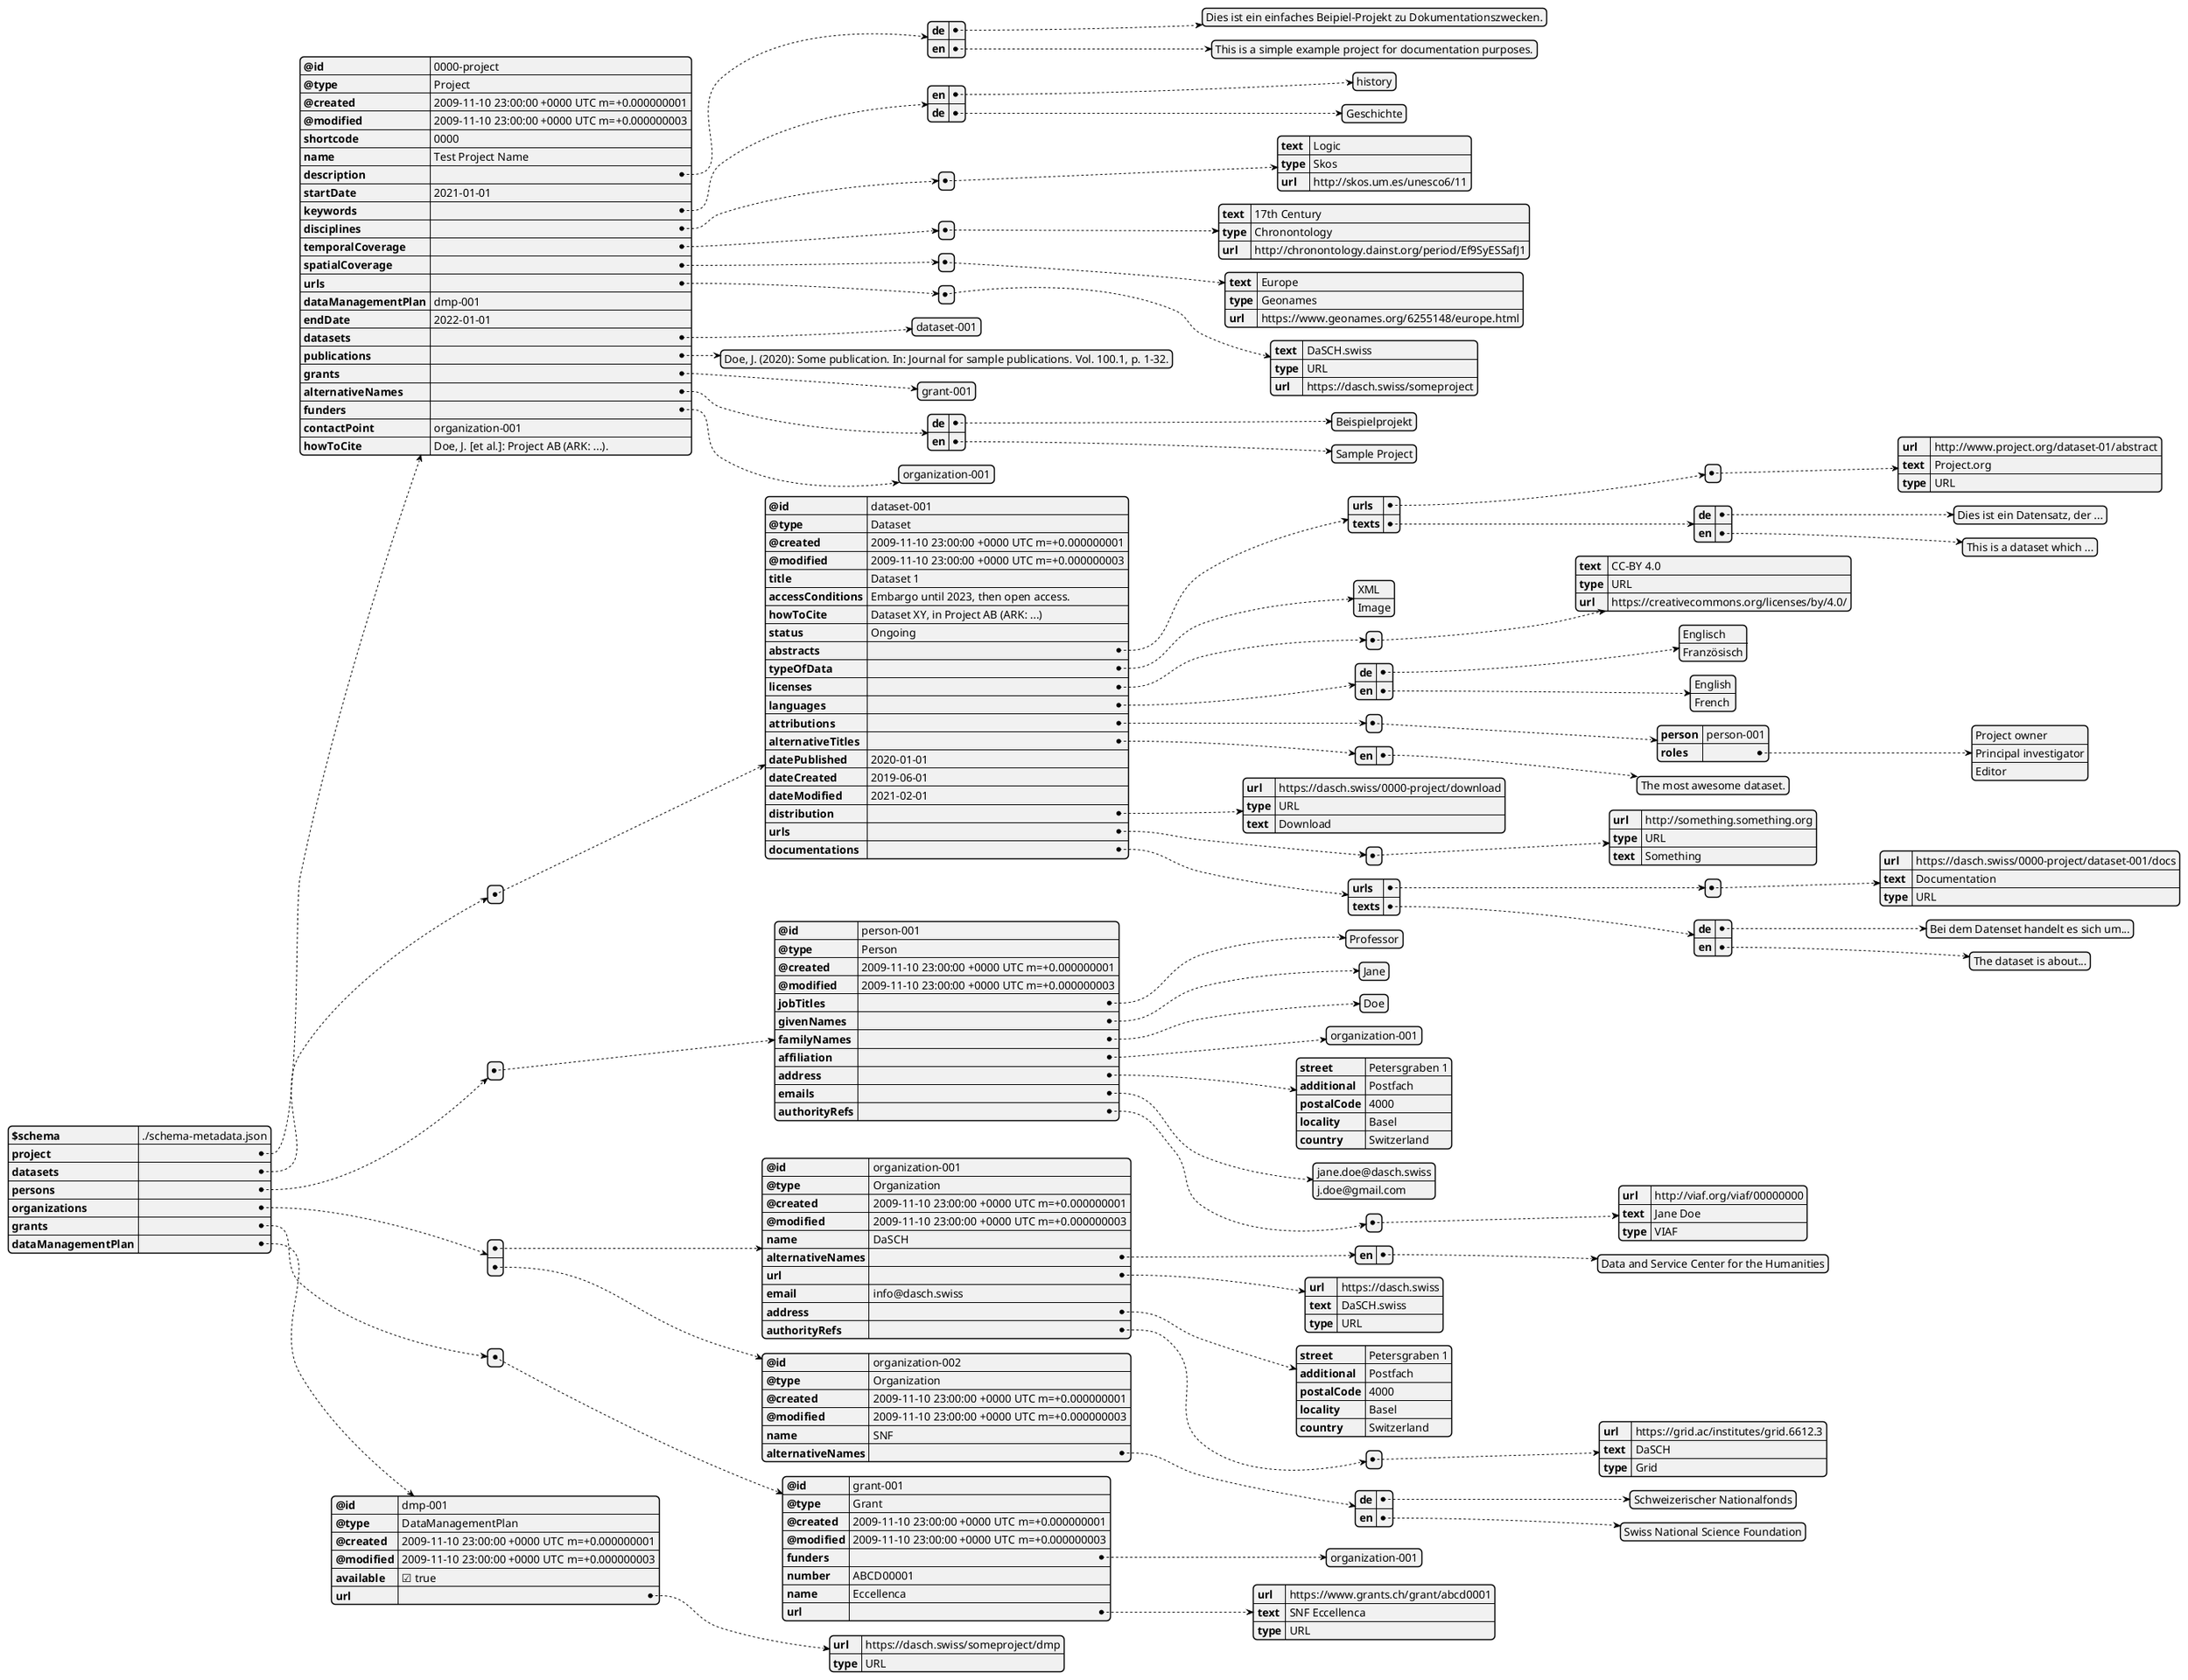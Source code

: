 @startjson API-Example

{
  "$schema": "./schema-metadata.json",
  "project": {
    "@id": "0000-project",
    "@type": "Project",
    "@created": "2009-11-10 23:00:00 +0000 UTC m=+0.000000001",
    "@modified": "2009-11-10 23:00:00 +0000 UTC m=+0.000000003",
    "shortcode": "0000",
    "name": "Test Project Name",
    "description": {
      "de": ["Dies ist ein einfaches Beipiel-Projekt zu Dokumentationszwecken."],
      "en": ["This is a simple example project for documentation purposes."]
    },
    "startDate": "2021-01-01",
    "keywords": {
      "en": [
        "history"
      ],
      "de": [
        "Geschichte"
      ]
    },
    "disciplines": [
      {
        "text": "Logic",
        "type": "Skos",
        "url": "http://skos.um.es/unesco6/11"
      }
    ],
    "temporalCoverage": [
      {
        "text": "17th Century",
        "type": "Chronontology",
        "url": "http://chronontology.dainst.org/period/Ef9SyESSafJ1"
      }
    ],
    "spatialCoverage": [
      {
        "text": "Europe",
        "type": "Geonames",
        "url": "https://www.geonames.org/6255148/europe.html"
      }
    ],
    "urls": [
      {
        "text": "DaSCH.swiss",
        "type": "URL",
        "url": "https://dasch.swiss/someproject"
      }
    ],
    "dataManagementPlan": "dmp-001",
    "endDate": "2022-01-01",
    "datasets": [
      "dataset-001"
    ],
    "publications": [
      "Doe, J. (2020): Some publication. In: Journal for sample publications. Vol. 100.1, p. 1-32."
    ],
    "grants": [
      "grant-001"
    ],
    "alternativeNames": {
      "de": [
        "Beispielprojekt"
      ],
      "en": [
        "Sample Project"
      ]
    },
    "funders": [
      "organization-001"
    ],
    "contactPoint": "organization-001",
    "howToCite": "Doe, J. [et al.]: Project AB (ARK: ...)."
  },
  "datasets": [
    {
      "@id": "dataset-001",
      "@type": "Dataset",
      "@created": "2009-11-10 23:00:00 +0000 UTC m=+0.000000001",
      "@modified": "2009-11-10 23:00:00 +0000 UTC m=+0.000000003",
      "title": "Dataset 1",
      "accessConditions": "Embargo until 2023, then open access.",
      "howToCite": "Dataset XY, in Project AB (ARK: ...)",
      "status": "Ongoing",
      "abstracts": {
        "urls": [
          {
            "url": "http://www.project.org/dataset-01/abstract",
            "text": "Project.org",
            "type": "URL"
          }
        ],
        "texts": {
          "de": [
            "Dies ist ein Datensatz, der ..."
          ],
          "en": [
            "This is a dataset which ..."
          ]
        }
      },
      "typeOfData": [
        "XML",
        "Image"
      ],
      "licenses": [
        {
          "text": "CC-BY 4.0",
          "type": "URL",
          "url": "https://creativecommons.org/licenses/by/4.0/"
        }
      ],
      "languages": {
        "de": [
          "Englisch",
          "Französisch"
        ],
        "en": [
          "English",
          "French"
        ]
      },
      "attributions": [
        {
          "person": "person-001",
          "roles": [
            "Project owner",
            "Principal investigator",
            "Editor"
          ]
        }
      ],
      "alternativeTitles": {
        "en": [
          "The most awesome dataset."
        ]
      },
      "datePublished": "2020-01-01",
      "dateCreated": "2019-06-01",
      "dateModified": "2021-02-01",
      "distribution": {
        "url": "https://dasch.swiss/0000-project/download",
        "type": "URL",
        "text": "Download"
      },
      "urls": [
        {
          "url": "http://something.something.org",
          "type": "URL",
          "text": "Something"
        }
      ],
      "documentations": {
        "urls": [
          {
            "url": "https://dasch.swiss/0000-project/dataset-001/docs",
            "text": "Documentation",
            "type": "URL"
          }
        ],
        "texts": {
          "de": [
            "Bei dem Datenset handelt es sich um..."
          ],
          "en": [
            "The dataset is about..."
          ]
        }
      }
    }
  ],
  "persons": [
    {
      "@id": "person-001",
      "@type": "Person",
      "@created": "2009-11-10 23:00:00 +0000 UTC m=+0.000000001",
      "@modified": "2009-11-10 23:00:00 +0000 UTC m=+0.000000003",
      "jobTitles": [
        "Professor"
      ],
      "givenNames": [
        "Jane"
      ],
      "familyNames": [
        "Doe"
      ],
      "affiliation": [
        "organization-001"
      ],
      "address": {
        "street": "Petersgraben 1",
        "additional": "Postfach",
        "postalCode": "4000",
        "locality": "Basel",
        "country": "Switzerland"
      },
      "emails": [
        "jane.doe@dasch.swiss",
        "j.doe@gmail.com"
      ],
      "authorityRefs": [
        {
          "url": "http://viaf.org/viaf/00000000",
          "text": "Jane Doe",
          "type": "VIAF"
        }
      ]
    }
  ],
  "organizations": [
    {
      "@id": "organization-001",
      "@type": "Organization",
      "@created": "2009-11-10 23:00:00 +0000 UTC m=+0.000000001",
      "@modified": "2009-11-10 23:00:00 +0000 UTC m=+0.000000003",
      "name": "DaSCH",
      "alternativeNames": {
        "en": [
          "Data and Service Center for the Humanities"
        ]
      },
      "url": {
        "url": "https://dasch.swiss",
        "text": "DaSCH.swiss",
        "type": "URL"
      },
      "email": "info@dasch.swiss",
      "address": {
        "street": "Petersgraben 1",
        "additional": "Postfach",
        "postalCode": "4000",
        "locality": "Basel",
        "country": "Switzerland"
      },
      "authorityRefs": [
        {
          "url": "https://grid.ac/institutes/grid.6612.3",
          "text": "DaSCH",
          "type": "Grid"
        }
      ]
    },
    {
      "@id": "organization-002",
      "@type": "Organization",
      "@created": "2009-11-10 23:00:00 +0000 UTC m=+0.000000001",
      "@modified": "2009-11-10 23:00:00 +0000 UTC m=+0.000000003",
      "name": "SNF",
      "alternativeNames": {
        "de": [
          "Schweizerischer Nationalfonds"
        ],
        "en": [
          "Swiss National Science Foundation"
        ]
      }
    }
  ],
  "grants": [
    {
      "@id": "grant-001",
      "@type": "Grant",
      "@created": "2009-11-10 23:00:00 +0000 UTC m=+0.000000001",
      "@modified": "2009-11-10 23:00:00 +0000 UTC m=+0.000000003",
      "funders": [
        "organization-001"
      ],
      "number": "ABCD00001",
      "name": "Eccellenca",
      "url": {
        "url": "https://www.grants.ch/grant/abcd0001",
        "text": "SNF Eccellenca",
        "type": "URL"
      }
    }
  ],
  "dataManagementPlan": {
    "@id": "dmp-001",
    "@type": "DataManagementPlan",
    "@created": "2009-11-10 23:00:00 +0000 UTC m=+0.000000001",
    "@modified": "2009-11-10 23:00:00 +0000 UTC m=+0.000000003",
    "available": true,
    "url": {
      "url": "https://dasch.swiss/someproject/dmp",
      "type": "URL"
    }
  }
}


@endjson
